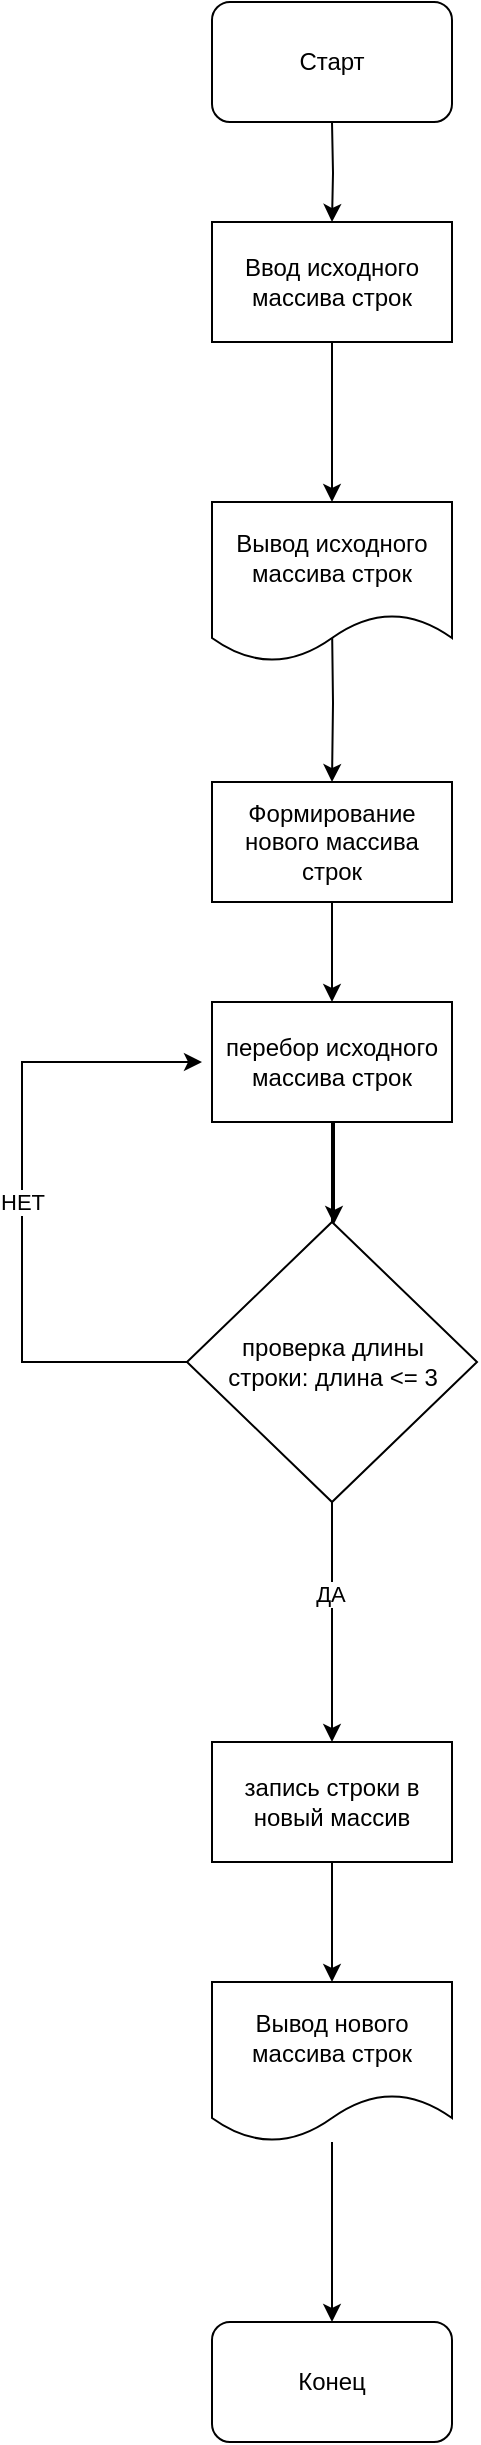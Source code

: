 <mxfile version="22.1.21" type="device">
  <diagram name="Page-1" id="shlyCNfIXENvIiWvKQmi">
    <mxGraphModel dx="1051" dy="1256" grid="1" gridSize="10" guides="1" tooltips="1" connect="1" arrows="1" fold="1" page="1" pageScale="1" pageWidth="850" pageHeight="1100" math="0" shadow="0">
      <root>
        <mxCell id="0" />
        <mxCell id="1" parent="0" />
        <mxCell id="LuacRAJrv1x_D5dicagy-3" value="" style="edgeStyle=orthogonalEdgeStyle;rounded=0;orthogonalLoop=1;jettySize=auto;html=1;" edge="1" parent="1" target="LuacRAJrv1x_D5dicagy-2">
          <mxGeometry relative="1" as="geometry">
            <mxPoint x="425" y="120" as="sourcePoint" />
          </mxGeometry>
        </mxCell>
        <mxCell id="LuacRAJrv1x_D5dicagy-7" value="" style="edgeStyle=orthogonalEdgeStyle;rounded=0;orthogonalLoop=1;jettySize=auto;html=1;" edge="1" parent="1" source="LuacRAJrv1x_D5dicagy-2">
          <mxGeometry relative="1" as="geometry">
            <mxPoint x="425" y="310" as="targetPoint" />
          </mxGeometry>
        </mxCell>
        <mxCell id="LuacRAJrv1x_D5dicagy-2" value="Ввод исходного массива строк" style="whiteSpace=wrap;html=1;" vertex="1" parent="1">
          <mxGeometry x="365" y="170" width="120" height="60" as="geometry" />
        </mxCell>
        <mxCell id="LuacRAJrv1x_D5dicagy-4" value="Старт" style="rounded=1;whiteSpace=wrap;html=1;" vertex="1" parent="1">
          <mxGeometry x="365" y="60" width="120" height="60" as="geometry" />
        </mxCell>
        <mxCell id="LuacRAJrv1x_D5dicagy-9" value="" style="edgeStyle=orthogonalEdgeStyle;rounded=0;orthogonalLoop=1;jettySize=auto;html=1;" edge="1" parent="1" target="LuacRAJrv1x_D5dicagy-8">
          <mxGeometry relative="1" as="geometry">
            <mxPoint x="425" y="370" as="sourcePoint" />
          </mxGeometry>
        </mxCell>
        <mxCell id="LuacRAJrv1x_D5dicagy-18" value="" style="edgeStyle=orthogonalEdgeStyle;rounded=0;orthogonalLoop=1;jettySize=auto;html=1;" edge="1" parent="1" source="LuacRAJrv1x_D5dicagy-8">
          <mxGeometry relative="1" as="geometry">
            <mxPoint x="425" y="560" as="targetPoint" />
          </mxGeometry>
        </mxCell>
        <mxCell id="LuacRAJrv1x_D5dicagy-8" value="Формирование нового массива строк" style="whiteSpace=wrap;html=1;" vertex="1" parent="1">
          <mxGeometry x="365" y="450" width="120" height="60" as="geometry" />
        </mxCell>
        <mxCell id="LuacRAJrv1x_D5dicagy-13" value="" style="edgeStyle=orthogonalEdgeStyle;rounded=0;orthogonalLoop=1;jettySize=auto;html=1;" edge="1" parent="1" source="LuacRAJrv1x_D5dicagy-10" target="LuacRAJrv1x_D5dicagy-12">
          <mxGeometry relative="1" as="geometry" />
        </mxCell>
        <mxCell id="LuacRAJrv1x_D5dicagy-10" value="Вывод нового массива строк " style="shape=document;whiteSpace=wrap;html=1;boundedLbl=1;" vertex="1" parent="1">
          <mxGeometry x="365" y="1050" width="120" height="80" as="geometry" />
        </mxCell>
        <mxCell id="LuacRAJrv1x_D5dicagy-12" value="Конец" style="rounded=1;whiteSpace=wrap;html=1;" vertex="1" parent="1">
          <mxGeometry x="365" y="1220" width="120" height="60" as="geometry" />
        </mxCell>
        <mxCell id="LuacRAJrv1x_D5dicagy-14" value="Вывод исходного массива строк" style="shape=document;whiteSpace=wrap;html=1;boundedLbl=1;" vertex="1" parent="1">
          <mxGeometry x="365" y="310" width="120" height="80" as="geometry" />
        </mxCell>
        <mxCell id="LuacRAJrv1x_D5dicagy-22" value="" style="edgeStyle=orthogonalEdgeStyle;rounded=0;orthogonalLoop=1;jettySize=auto;html=1;" edge="1" parent="1" target="LuacRAJrv1x_D5dicagy-21">
          <mxGeometry relative="1" as="geometry">
            <mxPoint x="425" y="700" as="sourcePoint" />
            <Array as="points">
              <mxPoint x="425" y="620" />
              <mxPoint x="426" y="620" />
              <mxPoint x="426" y="741" />
              <mxPoint x="425" y="741" />
            </Array>
          </mxGeometry>
        </mxCell>
        <mxCell id="LuacRAJrv1x_D5dicagy-25" value="" style="edgeStyle=orthogonalEdgeStyle;rounded=0;orthogonalLoop=1;jettySize=auto;html=1;" edge="1" parent="1" source="LuacRAJrv1x_D5dicagy-21" target="LuacRAJrv1x_D5dicagy-24">
          <mxGeometry relative="1" as="geometry" />
        </mxCell>
        <mxCell id="LuacRAJrv1x_D5dicagy-26" value="ДА" style="edgeLabel;html=1;align=center;verticalAlign=middle;resizable=0;points=[];" vertex="1" connectable="0" parent="LuacRAJrv1x_D5dicagy-25">
          <mxGeometry x="-0.238" y="-1" relative="1" as="geometry">
            <mxPoint as="offset" />
          </mxGeometry>
        </mxCell>
        <mxCell id="LuacRAJrv1x_D5dicagy-30" style="edgeStyle=orthogonalEdgeStyle;rounded=0;orthogonalLoop=1;jettySize=auto;html=1;exitX=0;exitY=0.5;exitDx=0;exitDy=0;" edge="1" parent="1" source="LuacRAJrv1x_D5dicagy-21">
          <mxGeometry relative="1" as="geometry">
            <mxPoint x="360" y="590" as="targetPoint" />
            <Array as="points">
              <mxPoint x="270" y="740" />
              <mxPoint x="270" y="590" />
            </Array>
          </mxGeometry>
        </mxCell>
        <mxCell id="LuacRAJrv1x_D5dicagy-31" value="НЕТ" style="edgeLabel;html=1;align=center;verticalAlign=middle;resizable=0;points=[];" vertex="1" connectable="0" parent="LuacRAJrv1x_D5dicagy-30">
          <mxGeometry x="0.012" relative="1" as="geometry">
            <mxPoint as="offset" />
          </mxGeometry>
        </mxCell>
        <mxCell id="LuacRAJrv1x_D5dicagy-21" value="проверка длины &lt;br&gt;строки: длина &amp;lt;= 3" style="rhombus;whiteSpace=wrap;html=1;" vertex="1" parent="1">
          <mxGeometry x="352.5" y="670" width="145" height="140" as="geometry" />
        </mxCell>
        <mxCell id="LuacRAJrv1x_D5dicagy-23" value="перебор исходного массива строк" style="rounded=0;whiteSpace=wrap;html=1;" vertex="1" parent="1">
          <mxGeometry x="365" y="560" width="120" height="60" as="geometry" />
        </mxCell>
        <mxCell id="LuacRAJrv1x_D5dicagy-32" style="edgeStyle=orthogonalEdgeStyle;rounded=0;orthogonalLoop=1;jettySize=auto;html=1;" edge="1" parent="1" source="LuacRAJrv1x_D5dicagy-24">
          <mxGeometry relative="1" as="geometry">
            <mxPoint x="425" y="1050" as="targetPoint" />
          </mxGeometry>
        </mxCell>
        <mxCell id="LuacRAJrv1x_D5dicagy-24" value="запись строки в новый массив" style="whiteSpace=wrap;html=1;" vertex="1" parent="1">
          <mxGeometry x="365" y="930" width="120" height="60" as="geometry" />
        </mxCell>
      </root>
    </mxGraphModel>
  </diagram>
</mxfile>
